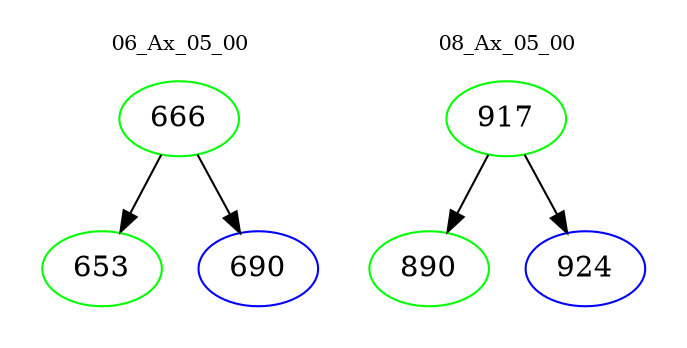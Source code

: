 digraph{
subgraph cluster_0 {
color = white
label = "06_Ax_05_00";
fontsize=10;
T0_666 [label="666", color="green"]
T0_666 -> T0_653 [color="black"]
T0_653 [label="653", color="green"]
T0_666 -> T0_690 [color="black"]
T0_690 [label="690", color="blue"]
}
subgraph cluster_1 {
color = white
label = "08_Ax_05_00";
fontsize=10;
T1_917 [label="917", color="green"]
T1_917 -> T1_890 [color="black"]
T1_890 [label="890", color="green"]
T1_917 -> T1_924 [color="black"]
T1_924 [label="924", color="blue"]
}
}
